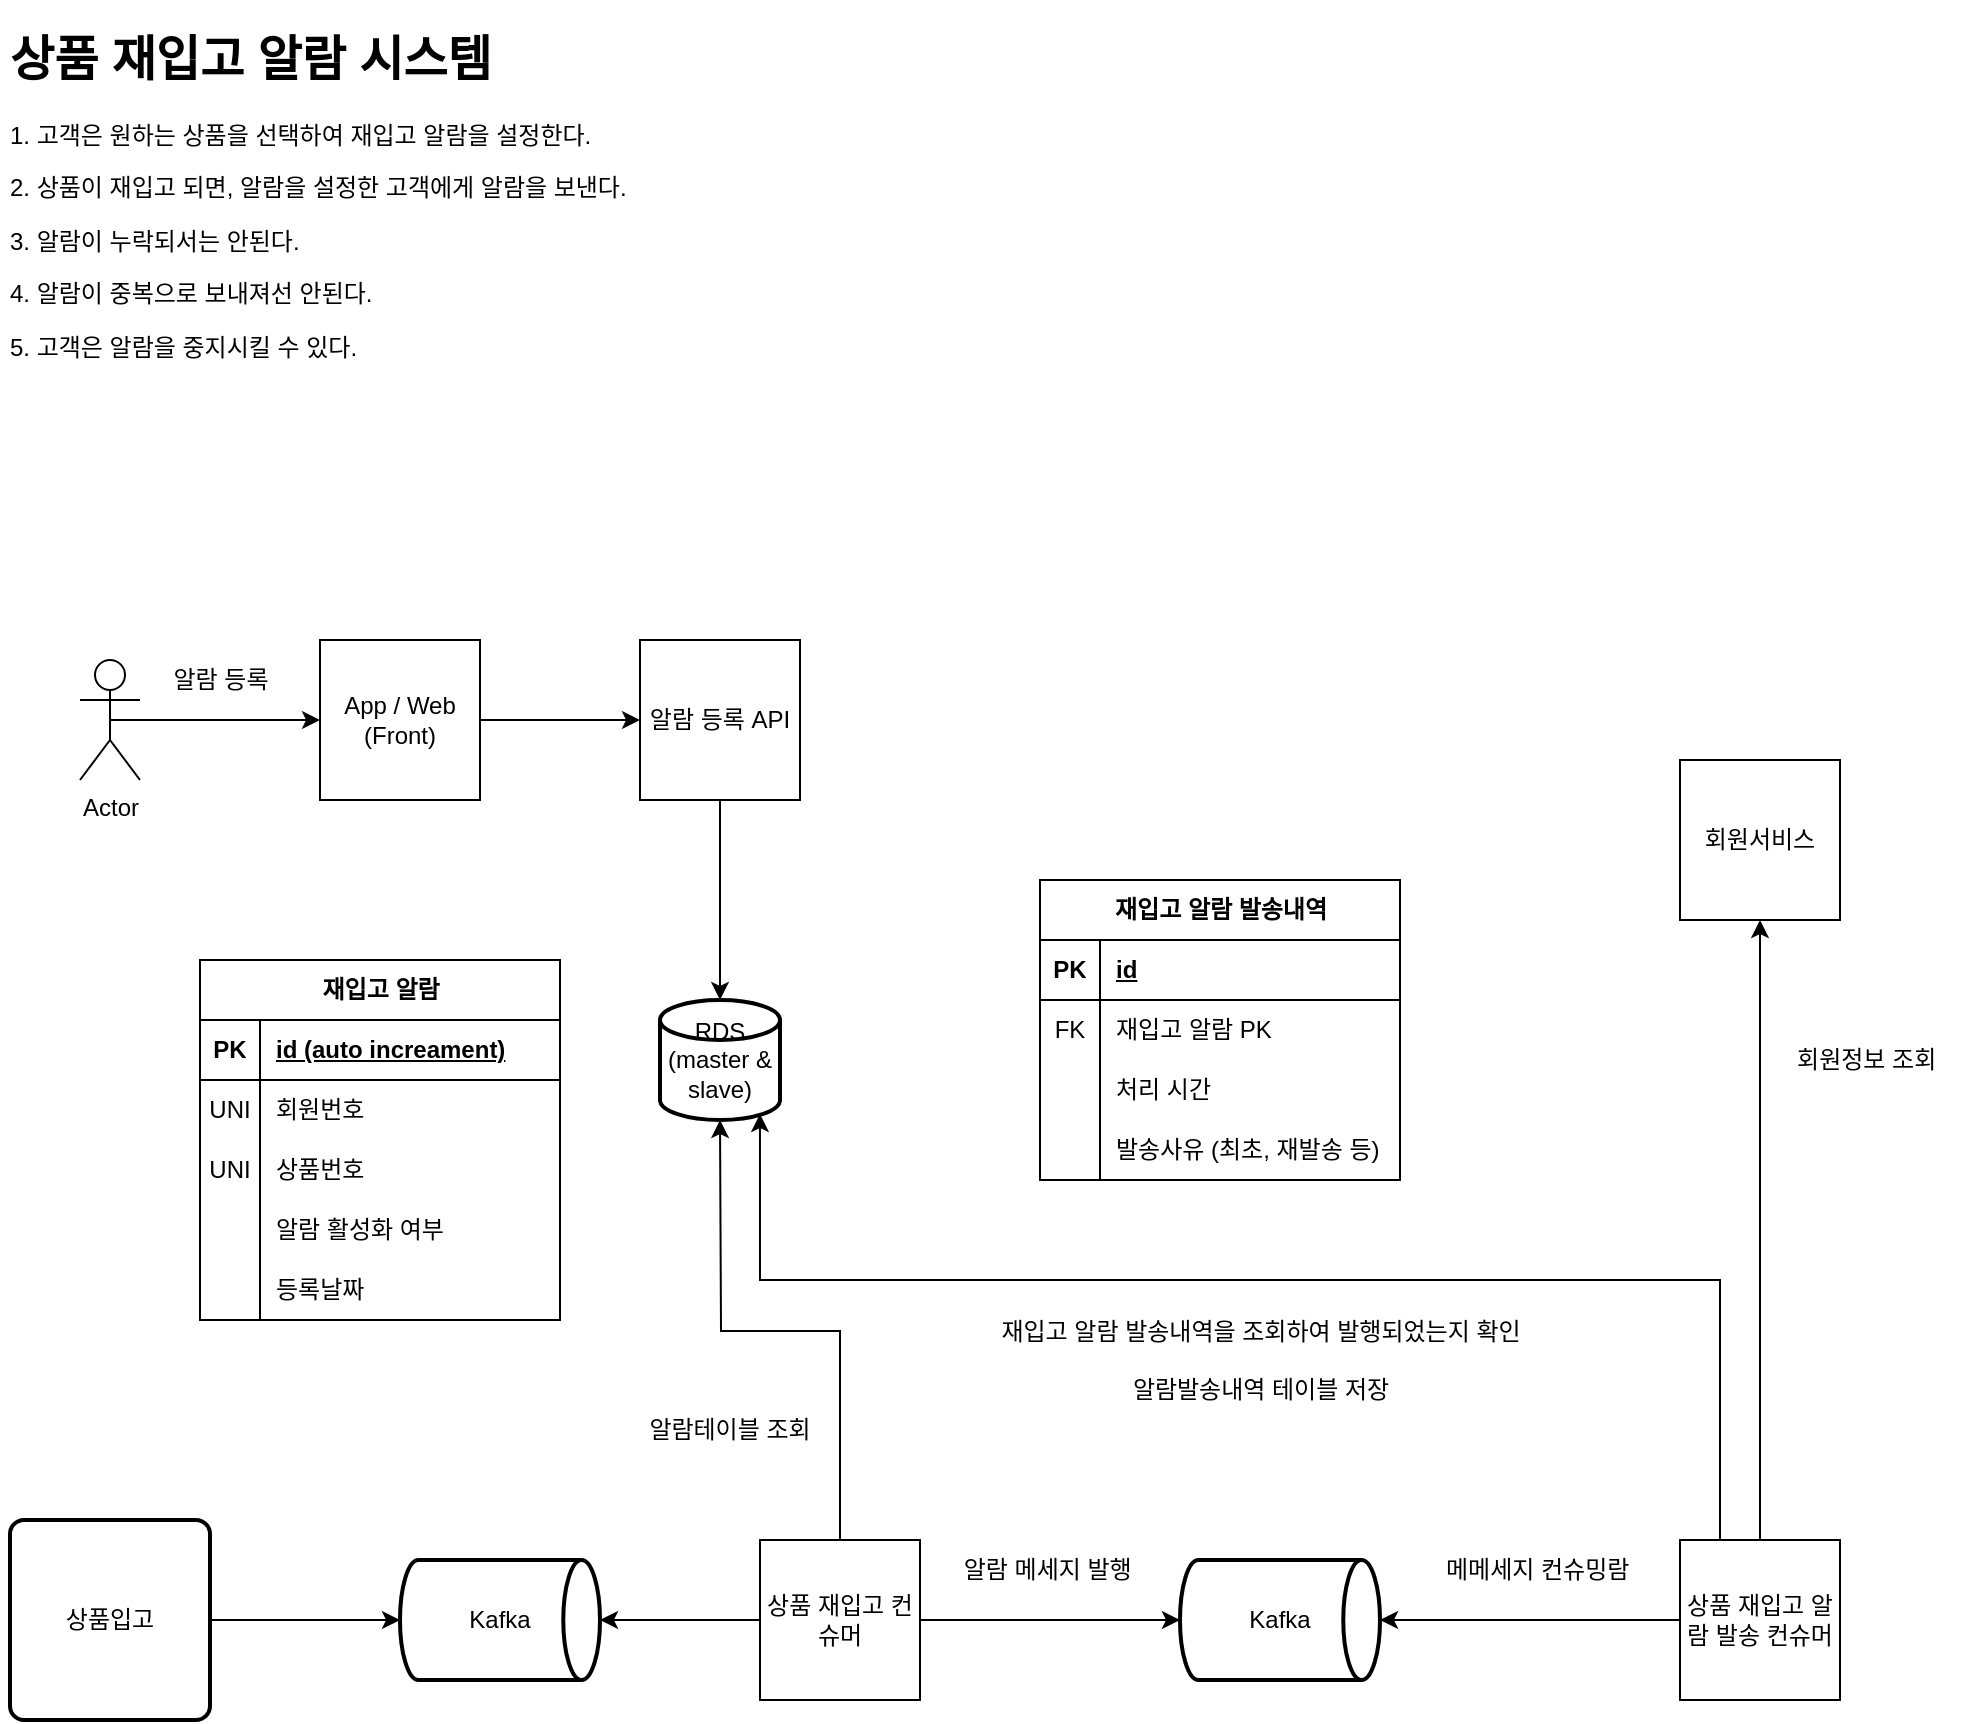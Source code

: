 <mxfile version="21.0.8" type="github">
  <diagram name="페이지-1" id="fZ0D24zakKTeXsBIbfj4">
    <mxGraphModel dx="1242" dy="703" grid="1" gridSize="10" guides="1" tooltips="1" connect="1" arrows="1" fold="1" page="1" pageScale="1" pageWidth="827" pageHeight="1169" math="0" shadow="0">
      <root>
        <mxCell id="0" />
        <mxCell id="1" parent="0" />
        <mxCell id="7XAIl-xEh7DIo7LdumhO-2" value="&lt;h1&gt;상품 재입고 알람 시스템&lt;/h1&gt;&lt;p&gt;1. 고객은 원하는 상품을 선택하여 재입고 알람을 설정한다.&lt;/p&gt;&lt;p&gt;2. 상품이 재입고 되면, 알람을 설정한 고객에게 알람을 보낸다.&lt;/p&gt;&lt;p&gt;3. 알람이 누락되서는 안된다.&lt;/p&gt;&lt;p&gt;4. 알람이 중복으로 보내져선 안된다.&lt;/p&gt;&lt;p&gt;5. 고객은 알람을 중지시킬 수 있다.&lt;/p&gt;" style="text;html=1;strokeColor=none;fillColor=none;spacing=5;spacingTop=-20;whiteSpace=wrap;overflow=hidden;rounded=0;" parent="1" vertex="1">
          <mxGeometry x="80" y="50" width="360" height="190" as="geometry" />
        </mxCell>
        <mxCell id="7XAIl-xEh7DIo7LdumhO-5" style="edgeStyle=orthogonalEdgeStyle;rounded=0;orthogonalLoop=1;jettySize=auto;html=1;exitX=0.5;exitY=0.5;exitDx=0;exitDy=0;exitPerimeter=0;entryX=0;entryY=0.5;entryDx=0;entryDy=0;" parent="1" source="7XAIl-xEh7DIo7LdumhO-3" target="7XAIl-xEh7DIo7LdumhO-4" edge="1">
          <mxGeometry relative="1" as="geometry" />
        </mxCell>
        <mxCell id="7XAIl-xEh7DIo7LdumhO-3" value="Actor" style="shape=umlActor;verticalLabelPosition=bottom;verticalAlign=top;html=1;outlineConnect=0;" parent="1" vertex="1">
          <mxGeometry x="120" y="370" width="30" height="60" as="geometry" />
        </mxCell>
        <mxCell id="7XAIl-xEh7DIo7LdumhO-7" style="edgeStyle=orthogonalEdgeStyle;rounded=0;orthogonalLoop=1;jettySize=auto;html=1;exitX=1;exitY=0.5;exitDx=0;exitDy=0;" parent="1" source="7XAIl-xEh7DIo7LdumhO-4" target="7XAIl-xEh7DIo7LdumhO-6" edge="1">
          <mxGeometry relative="1" as="geometry" />
        </mxCell>
        <mxCell id="7XAIl-xEh7DIo7LdumhO-4" value="App / Web&lt;br&gt;(Front)" style="whiteSpace=wrap;html=1;aspect=fixed;" parent="1" vertex="1">
          <mxGeometry x="240" y="360" width="80" height="80" as="geometry" />
        </mxCell>
        <mxCell id="7XAIl-xEh7DIo7LdumhO-30" style="edgeStyle=orthogonalEdgeStyle;rounded=0;orthogonalLoop=1;jettySize=auto;html=1;exitX=0.5;exitY=1;exitDx=0;exitDy=0;entryX=0.5;entryY=0;entryDx=0;entryDy=0;entryPerimeter=0;" parent="1" source="7XAIl-xEh7DIo7LdumhO-6" target="7XAIl-xEh7DIo7LdumhO-28" edge="1">
          <mxGeometry relative="1" as="geometry" />
        </mxCell>
        <mxCell id="7XAIl-xEh7DIo7LdumhO-6" value="알람 등록 API" style="whiteSpace=wrap;html=1;aspect=fixed;" parent="1" vertex="1">
          <mxGeometry x="400" y="360" width="80" height="80" as="geometry" />
        </mxCell>
        <mxCell id="7XAIl-xEh7DIo7LdumhO-10" value="알람 등록" style="text;html=1;align=center;verticalAlign=middle;resizable=0;points=[];autosize=1;strokeColor=none;fillColor=none;" parent="1" vertex="1">
          <mxGeometry x="155" y="365" width="70" height="30" as="geometry" />
        </mxCell>
        <mxCell id="7XAIl-xEh7DIo7LdumhO-11" value="재입고 알람" style="shape=table;startSize=30;container=1;collapsible=1;childLayout=tableLayout;fixedRows=1;rowLines=0;fontStyle=1;align=center;resizeLast=1;html=1;" parent="1" vertex="1">
          <mxGeometry x="180" y="520" width="180" height="180" as="geometry" />
        </mxCell>
        <mxCell id="7XAIl-xEh7DIo7LdumhO-12" value="" style="shape=tableRow;horizontal=0;startSize=0;swimlaneHead=0;swimlaneBody=0;fillColor=none;collapsible=0;dropTarget=0;points=[[0,0.5],[1,0.5]];portConstraint=eastwest;top=0;left=0;right=0;bottom=1;" parent="7XAIl-xEh7DIo7LdumhO-11" vertex="1">
          <mxGeometry y="30" width="180" height="30" as="geometry" />
        </mxCell>
        <mxCell id="7XAIl-xEh7DIo7LdumhO-13" value="PK" style="shape=partialRectangle;connectable=0;fillColor=none;top=0;left=0;bottom=0;right=0;fontStyle=1;overflow=hidden;whiteSpace=wrap;html=1;" parent="7XAIl-xEh7DIo7LdumhO-12" vertex="1">
          <mxGeometry width="30" height="30" as="geometry">
            <mxRectangle width="30" height="30" as="alternateBounds" />
          </mxGeometry>
        </mxCell>
        <mxCell id="7XAIl-xEh7DIo7LdumhO-14" value="id (auto increament)" style="shape=partialRectangle;connectable=0;fillColor=none;top=0;left=0;bottom=0;right=0;align=left;spacingLeft=6;fontStyle=5;overflow=hidden;whiteSpace=wrap;html=1;" parent="7XAIl-xEh7DIo7LdumhO-12" vertex="1">
          <mxGeometry x="30" width="150" height="30" as="geometry">
            <mxRectangle width="150" height="30" as="alternateBounds" />
          </mxGeometry>
        </mxCell>
        <mxCell id="7XAIl-xEh7DIo7LdumhO-15" value="" style="shape=tableRow;horizontal=0;startSize=0;swimlaneHead=0;swimlaneBody=0;fillColor=none;collapsible=0;dropTarget=0;points=[[0,0.5],[1,0.5]];portConstraint=eastwest;top=0;left=0;right=0;bottom=0;" parent="7XAIl-xEh7DIo7LdumhO-11" vertex="1">
          <mxGeometry y="60" width="180" height="30" as="geometry" />
        </mxCell>
        <mxCell id="7XAIl-xEh7DIo7LdumhO-16" value="UNI" style="shape=partialRectangle;connectable=0;fillColor=none;top=0;left=0;bottom=0;right=0;editable=1;overflow=hidden;whiteSpace=wrap;html=1;" parent="7XAIl-xEh7DIo7LdumhO-15" vertex="1">
          <mxGeometry width="30" height="30" as="geometry">
            <mxRectangle width="30" height="30" as="alternateBounds" />
          </mxGeometry>
        </mxCell>
        <mxCell id="7XAIl-xEh7DIo7LdumhO-17" value="회원번호" style="shape=partialRectangle;connectable=0;fillColor=none;top=0;left=0;bottom=0;right=0;align=left;spacingLeft=6;overflow=hidden;whiteSpace=wrap;html=1;" parent="7XAIl-xEh7DIo7LdumhO-15" vertex="1">
          <mxGeometry x="30" width="150" height="30" as="geometry">
            <mxRectangle width="150" height="30" as="alternateBounds" />
          </mxGeometry>
        </mxCell>
        <mxCell id="7XAIl-xEh7DIo7LdumhO-18" value="" style="shape=tableRow;horizontal=0;startSize=0;swimlaneHead=0;swimlaneBody=0;fillColor=none;collapsible=0;dropTarget=0;points=[[0,0.5],[1,0.5]];portConstraint=eastwest;top=0;left=0;right=0;bottom=0;" parent="7XAIl-xEh7DIo7LdumhO-11" vertex="1">
          <mxGeometry y="90" width="180" height="30" as="geometry" />
        </mxCell>
        <mxCell id="7XAIl-xEh7DIo7LdumhO-19" value="UNI" style="shape=partialRectangle;connectable=0;fillColor=none;top=0;left=0;bottom=0;right=0;editable=1;overflow=hidden;whiteSpace=wrap;html=1;" parent="7XAIl-xEh7DIo7LdumhO-18" vertex="1">
          <mxGeometry width="30" height="30" as="geometry">
            <mxRectangle width="30" height="30" as="alternateBounds" />
          </mxGeometry>
        </mxCell>
        <mxCell id="7XAIl-xEh7DIo7LdumhO-20" value="상품번호" style="shape=partialRectangle;connectable=0;fillColor=none;top=0;left=0;bottom=0;right=0;align=left;spacingLeft=6;overflow=hidden;whiteSpace=wrap;html=1;" parent="7XAIl-xEh7DIo7LdumhO-18" vertex="1">
          <mxGeometry x="30" width="150" height="30" as="geometry">
            <mxRectangle width="150" height="30" as="alternateBounds" />
          </mxGeometry>
        </mxCell>
        <mxCell id="7XAIl-xEh7DIo7LdumhO-21" value="" style="shape=tableRow;horizontal=0;startSize=0;swimlaneHead=0;swimlaneBody=0;fillColor=none;collapsible=0;dropTarget=0;points=[[0,0.5],[1,0.5]];portConstraint=eastwest;top=0;left=0;right=0;bottom=0;" parent="7XAIl-xEh7DIo7LdumhO-11" vertex="1">
          <mxGeometry y="120" width="180" height="30" as="geometry" />
        </mxCell>
        <mxCell id="7XAIl-xEh7DIo7LdumhO-22" value="" style="shape=partialRectangle;connectable=0;fillColor=none;top=0;left=0;bottom=0;right=0;editable=1;overflow=hidden;whiteSpace=wrap;html=1;" parent="7XAIl-xEh7DIo7LdumhO-21" vertex="1">
          <mxGeometry width="30" height="30" as="geometry">
            <mxRectangle width="30" height="30" as="alternateBounds" />
          </mxGeometry>
        </mxCell>
        <mxCell id="7XAIl-xEh7DIo7LdumhO-23" value="알람 활성화 여부" style="shape=partialRectangle;connectable=0;fillColor=none;top=0;left=0;bottom=0;right=0;align=left;spacingLeft=6;overflow=hidden;whiteSpace=wrap;html=1;" parent="7XAIl-xEh7DIo7LdumhO-21" vertex="1">
          <mxGeometry x="30" width="150" height="30" as="geometry">
            <mxRectangle width="150" height="30" as="alternateBounds" />
          </mxGeometry>
        </mxCell>
        <mxCell id="7XAIl-xEh7DIo7LdumhO-24" value="" style="shape=tableRow;horizontal=0;startSize=0;swimlaneHead=0;swimlaneBody=0;fillColor=none;collapsible=0;dropTarget=0;points=[[0,0.5],[1,0.5]];portConstraint=eastwest;top=0;left=0;right=0;bottom=0;" parent="7XAIl-xEh7DIo7LdumhO-11" vertex="1">
          <mxGeometry y="150" width="180" height="30" as="geometry" />
        </mxCell>
        <mxCell id="7XAIl-xEh7DIo7LdumhO-25" value="" style="shape=partialRectangle;connectable=0;fillColor=none;top=0;left=0;bottom=0;right=0;editable=1;overflow=hidden;whiteSpace=wrap;html=1;" parent="7XAIl-xEh7DIo7LdumhO-24" vertex="1">
          <mxGeometry width="30" height="30" as="geometry">
            <mxRectangle width="30" height="30" as="alternateBounds" />
          </mxGeometry>
        </mxCell>
        <mxCell id="7XAIl-xEh7DIo7LdumhO-26" value="등록날짜" style="shape=partialRectangle;connectable=0;fillColor=none;top=0;left=0;bottom=0;right=0;align=left;spacingLeft=6;overflow=hidden;whiteSpace=wrap;html=1;" parent="7XAIl-xEh7DIo7LdumhO-24" vertex="1">
          <mxGeometry x="30" width="150" height="30" as="geometry">
            <mxRectangle width="150" height="30" as="alternateBounds" />
          </mxGeometry>
        </mxCell>
        <mxCell id="7XAIl-xEh7DIo7LdumhO-28" value="RDS&lt;br&gt;(master &amp;amp; slave)" style="strokeWidth=2;html=1;shape=mxgraph.flowchart.database;whiteSpace=wrap;" parent="1" vertex="1">
          <mxGeometry x="410" y="540" width="60" height="60" as="geometry" />
        </mxCell>
        <mxCell id="7XAIl-xEh7DIo7LdumhO-33" style="edgeStyle=orthogonalEdgeStyle;rounded=0;orthogonalLoop=1;jettySize=auto;html=1;exitX=1;exitY=0.5;exitDx=0;exitDy=0;entryX=0;entryY=0.5;entryDx=0;entryDy=0;entryPerimeter=0;" parent="1" source="7XAIl-xEh7DIo7LdumhO-31" target="7XAIl-xEh7DIo7LdumhO-32" edge="1">
          <mxGeometry relative="1" as="geometry" />
        </mxCell>
        <mxCell id="7XAIl-xEh7DIo7LdumhO-31" value="상품입고" style="rounded=1;whiteSpace=wrap;html=1;absoluteArcSize=1;arcSize=14;strokeWidth=2;" parent="1" vertex="1">
          <mxGeometry x="85" y="800" width="100" height="100" as="geometry" />
        </mxCell>
        <mxCell id="7XAIl-xEh7DIo7LdumhO-32" value="Kafka" style="strokeWidth=2;html=1;shape=mxgraph.flowchart.direct_data;whiteSpace=wrap;" parent="1" vertex="1">
          <mxGeometry x="280" y="820" width="100" height="60" as="geometry" />
        </mxCell>
        <mxCell id="7XAIl-xEh7DIo7LdumhO-35" style="edgeStyle=orthogonalEdgeStyle;rounded=0;orthogonalLoop=1;jettySize=auto;html=1;exitX=0;exitY=0.5;exitDx=0;exitDy=0;entryX=1;entryY=0.5;entryDx=0;entryDy=0;entryPerimeter=0;" parent="1" source="7XAIl-xEh7DIo7LdumhO-34" target="7XAIl-xEh7DIo7LdumhO-32" edge="1">
          <mxGeometry relative="1" as="geometry" />
        </mxCell>
        <mxCell id="7XAIl-xEh7DIo7LdumhO-44" style="edgeStyle=orthogonalEdgeStyle;rounded=0;orthogonalLoop=1;jettySize=auto;html=1;exitX=1;exitY=0.5;exitDx=0;exitDy=0;" parent="1" source="7XAIl-xEh7DIo7LdumhO-34" target="7XAIl-xEh7DIo7LdumhO-43" edge="1">
          <mxGeometry relative="1" as="geometry" />
        </mxCell>
        <mxCell id="7lklKGxvWgB5LxNq6Q4W-2" style="edgeStyle=orthogonalEdgeStyle;rounded=0;orthogonalLoop=1;jettySize=auto;html=1;exitX=0.5;exitY=0;exitDx=0;exitDy=0;" edge="1" parent="1" source="7XAIl-xEh7DIo7LdumhO-34">
          <mxGeometry relative="1" as="geometry">
            <mxPoint x="440" y="600" as="targetPoint" />
          </mxGeometry>
        </mxCell>
        <mxCell id="7XAIl-xEh7DIo7LdumhO-34" value="상품 재입고 컨슈머" style="whiteSpace=wrap;html=1;aspect=fixed;" parent="1" vertex="1">
          <mxGeometry x="460" y="810" width="80" height="80" as="geometry" />
        </mxCell>
        <mxCell id="7XAIl-xEh7DIo7LdumhO-38" value="알람테이블 조회" style="text;html=1;strokeColor=none;fillColor=none;align=center;verticalAlign=middle;whiteSpace=wrap;rounded=0;" parent="1" vertex="1">
          <mxGeometry x="400" y="740" width="90" height="30" as="geometry" />
        </mxCell>
        <mxCell id="7XAIl-xEh7DIo7LdumhO-43" value="Kafka" style="strokeWidth=2;html=1;shape=mxgraph.flowchart.direct_data;whiteSpace=wrap;" parent="1" vertex="1">
          <mxGeometry x="670" y="820" width="100" height="60" as="geometry" />
        </mxCell>
        <mxCell id="7XAIl-xEh7DIo7LdumhO-45" value="알람 메세지 발행&amp;nbsp;" style="text;html=1;align=center;verticalAlign=middle;resizable=0;points=[];autosize=1;strokeColor=none;fillColor=none;" parent="1" vertex="1">
          <mxGeometry x="550" y="810" width="110" height="30" as="geometry" />
        </mxCell>
        <mxCell id="7XAIl-xEh7DIo7LdumhO-47" style="edgeStyle=orthogonalEdgeStyle;rounded=0;orthogonalLoop=1;jettySize=auto;html=1;exitX=0;exitY=0.5;exitDx=0;exitDy=0;entryX=1;entryY=0.5;entryDx=0;entryDy=0;entryPerimeter=0;" parent="1" source="7XAIl-xEh7DIo7LdumhO-46" target="7XAIl-xEh7DIo7LdumhO-43" edge="1">
          <mxGeometry relative="1" as="geometry" />
        </mxCell>
        <mxCell id="7XAIl-xEh7DIo7LdumhO-49" style="edgeStyle=orthogonalEdgeStyle;rounded=0;orthogonalLoop=1;jettySize=auto;html=1;exitX=0.5;exitY=0;exitDx=0;exitDy=0;entryX=0.5;entryY=1;entryDx=0;entryDy=0;" parent="1" source="7XAIl-xEh7DIo7LdumhO-46" target="7XAIl-xEh7DIo7LdumhO-48" edge="1">
          <mxGeometry relative="1" as="geometry" />
        </mxCell>
        <mxCell id="7lklKGxvWgB5LxNq6Q4W-3" style="edgeStyle=orthogonalEdgeStyle;rounded=0;orthogonalLoop=1;jettySize=auto;html=1;exitX=0.25;exitY=0;exitDx=0;exitDy=0;entryX=0.833;entryY=0.95;entryDx=0;entryDy=0;entryPerimeter=0;" edge="1" parent="1" source="7XAIl-xEh7DIo7LdumhO-46" target="7XAIl-xEh7DIo7LdumhO-28">
          <mxGeometry relative="1" as="geometry">
            <Array as="points">
              <mxPoint x="940" y="680" />
              <mxPoint x="460" y="680" />
            </Array>
          </mxGeometry>
        </mxCell>
        <mxCell id="7XAIl-xEh7DIo7LdumhO-46" value="상품 재입고 알람 발송 컨슈머" style="whiteSpace=wrap;html=1;aspect=fixed;" parent="1" vertex="1">
          <mxGeometry x="920" y="810" width="80" height="80" as="geometry" />
        </mxCell>
        <mxCell id="7XAIl-xEh7DIo7LdumhO-48" value="회원서비스" style="whiteSpace=wrap;html=1;aspect=fixed;" parent="1" vertex="1">
          <mxGeometry x="920" y="420" width="80" height="80" as="geometry" />
        </mxCell>
        <mxCell id="FCcLeAHNI5awjsewv-tO-1" value="회원정보 조회&amp;nbsp;" style="text;html=1;strokeColor=none;fillColor=none;align=center;verticalAlign=middle;whiteSpace=wrap;rounded=0;" parent="1" vertex="1">
          <mxGeometry x="970" y="555" width="90" height="30" as="geometry" />
        </mxCell>
        <mxCell id="FCcLeAHNI5awjsewv-tO-3" value="재입고 알람 발송내역" style="shape=table;startSize=30;container=1;collapsible=1;childLayout=tableLayout;fixedRows=1;rowLines=0;fontStyle=1;align=center;resizeLast=1;html=1;" parent="1" vertex="1">
          <mxGeometry x="600" y="480" width="180" height="150" as="geometry" />
        </mxCell>
        <mxCell id="FCcLeAHNI5awjsewv-tO-4" value="" style="shape=tableRow;horizontal=0;startSize=0;swimlaneHead=0;swimlaneBody=0;fillColor=none;collapsible=0;dropTarget=0;points=[[0,0.5],[1,0.5]];portConstraint=eastwest;top=0;left=0;right=0;bottom=1;" parent="FCcLeAHNI5awjsewv-tO-3" vertex="1">
          <mxGeometry y="30" width="180" height="30" as="geometry" />
        </mxCell>
        <mxCell id="FCcLeAHNI5awjsewv-tO-5" value="PK" style="shape=partialRectangle;connectable=0;fillColor=none;top=0;left=0;bottom=0;right=0;fontStyle=1;overflow=hidden;whiteSpace=wrap;html=1;" parent="FCcLeAHNI5awjsewv-tO-4" vertex="1">
          <mxGeometry width="30" height="30" as="geometry">
            <mxRectangle width="30" height="30" as="alternateBounds" />
          </mxGeometry>
        </mxCell>
        <mxCell id="FCcLeAHNI5awjsewv-tO-6" value="id" style="shape=partialRectangle;connectable=0;fillColor=none;top=0;left=0;bottom=0;right=0;align=left;spacingLeft=6;fontStyle=5;overflow=hidden;whiteSpace=wrap;html=1;" parent="FCcLeAHNI5awjsewv-tO-4" vertex="1">
          <mxGeometry x="30" width="150" height="30" as="geometry">
            <mxRectangle width="150" height="30" as="alternateBounds" />
          </mxGeometry>
        </mxCell>
        <mxCell id="FCcLeAHNI5awjsewv-tO-7" value="" style="shape=tableRow;horizontal=0;startSize=0;swimlaneHead=0;swimlaneBody=0;fillColor=none;collapsible=0;dropTarget=0;points=[[0,0.5],[1,0.5]];portConstraint=eastwest;top=0;left=0;right=0;bottom=0;" parent="FCcLeAHNI5awjsewv-tO-3" vertex="1">
          <mxGeometry y="60" width="180" height="30" as="geometry" />
        </mxCell>
        <mxCell id="FCcLeAHNI5awjsewv-tO-8" value="FK" style="shape=partialRectangle;connectable=0;fillColor=none;top=0;left=0;bottom=0;right=0;editable=1;overflow=hidden;whiteSpace=wrap;html=1;" parent="FCcLeAHNI5awjsewv-tO-7" vertex="1">
          <mxGeometry width="30" height="30" as="geometry">
            <mxRectangle width="30" height="30" as="alternateBounds" />
          </mxGeometry>
        </mxCell>
        <mxCell id="FCcLeAHNI5awjsewv-tO-9" value="재입고 알람 PK" style="shape=partialRectangle;connectable=0;fillColor=none;top=0;left=0;bottom=0;right=0;align=left;spacingLeft=6;overflow=hidden;whiteSpace=wrap;html=1;" parent="FCcLeAHNI5awjsewv-tO-7" vertex="1">
          <mxGeometry x="30" width="150" height="30" as="geometry">
            <mxRectangle width="150" height="30" as="alternateBounds" />
          </mxGeometry>
        </mxCell>
        <mxCell id="FCcLeAHNI5awjsewv-tO-10" value="" style="shape=tableRow;horizontal=0;startSize=0;swimlaneHead=0;swimlaneBody=0;fillColor=none;collapsible=0;dropTarget=0;points=[[0,0.5],[1,0.5]];portConstraint=eastwest;top=0;left=0;right=0;bottom=0;" parent="FCcLeAHNI5awjsewv-tO-3" vertex="1">
          <mxGeometry y="90" width="180" height="30" as="geometry" />
        </mxCell>
        <mxCell id="FCcLeAHNI5awjsewv-tO-11" value="" style="shape=partialRectangle;connectable=0;fillColor=none;top=0;left=0;bottom=0;right=0;editable=1;overflow=hidden;whiteSpace=wrap;html=1;" parent="FCcLeAHNI5awjsewv-tO-10" vertex="1">
          <mxGeometry width="30" height="30" as="geometry">
            <mxRectangle width="30" height="30" as="alternateBounds" />
          </mxGeometry>
        </mxCell>
        <mxCell id="FCcLeAHNI5awjsewv-tO-12" value="처리 시간" style="shape=partialRectangle;connectable=0;fillColor=none;top=0;left=0;bottom=0;right=0;align=left;spacingLeft=6;overflow=hidden;whiteSpace=wrap;html=1;" parent="FCcLeAHNI5awjsewv-tO-10" vertex="1">
          <mxGeometry x="30" width="150" height="30" as="geometry">
            <mxRectangle width="150" height="30" as="alternateBounds" />
          </mxGeometry>
        </mxCell>
        <mxCell id="FCcLeAHNI5awjsewv-tO-13" value="" style="shape=tableRow;horizontal=0;startSize=0;swimlaneHead=0;swimlaneBody=0;fillColor=none;collapsible=0;dropTarget=0;points=[[0,0.5],[1,0.5]];portConstraint=eastwest;top=0;left=0;right=0;bottom=0;" parent="FCcLeAHNI5awjsewv-tO-3" vertex="1">
          <mxGeometry y="120" width="180" height="30" as="geometry" />
        </mxCell>
        <mxCell id="FCcLeAHNI5awjsewv-tO-14" value="" style="shape=partialRectangle;connectable=0;fillColor=none;top=0;left=0;bottom=0;right=0;editable=1;overflow=hidden;whiteSpace=wrap;html=1;" parent="FCcLeAHNI5awjsewv-tO-13" vertex="1">
          <mxGeometry width="30" height="30" as="geometry">
            <mxRectangle width="30" height="30" as="alternateBounds" />
          </mxGeometry>
        </mxCell>
        <mxCell id="FCcLeAHNI5awjsewv-tO-15" value="발송사유 (최초, 재발송 등)" style="shape=partialRectangle;connectable=0;fillColor=none;top=0;left=0;bottom=0;right=0;align=left;spacingLeft=6;overflow=hidden;whiteSpace=wrap;html=1;" parent="FCcLeAHNI5awjsewv-tO-13" vertex="1">
          <mxGeometry x="30" width="150" height="30" as="geometry">
            <mxRectangle width="150" height="30" as="alternateBounds" />
          </mxGeometry>
        </mxCell>
        <mxCell id="7lklKGxvWgB5LxNq6Q4W-4" value="재입고 알람 발송내역을 조회하여 발행되었는지 확인&lt;br&gt;&lt;br&gt;알람발송내역 테이블 저장" style="text;html=1;align=center;verticalAlign=middle;resizable=0;points=[];autosize=1;strokeColor=none;fillColor=none;" vertex="1" parent="1">
          <mxGeometry x="570" y="690" width="280" height="60" as="geometry" />
        </mxCell>
        <mxCell id="7lklKGxvWgB5LxNq6Q4W-5" value="메메세지 컨슈밍람&amp;nbsp;" style="text;html=1;align=center;verticalAlign=middle;resizable=0;points=[];autosize=1;strokeColor=none;fillColor=none;" vertex="1" parent="1">
          <mxGeometry x="790" y="810" width="120" height="30" as="geometry" />
        </mxCell>
      </root>
    </mxGraphModel>
  </diagram>
</mxfile>

